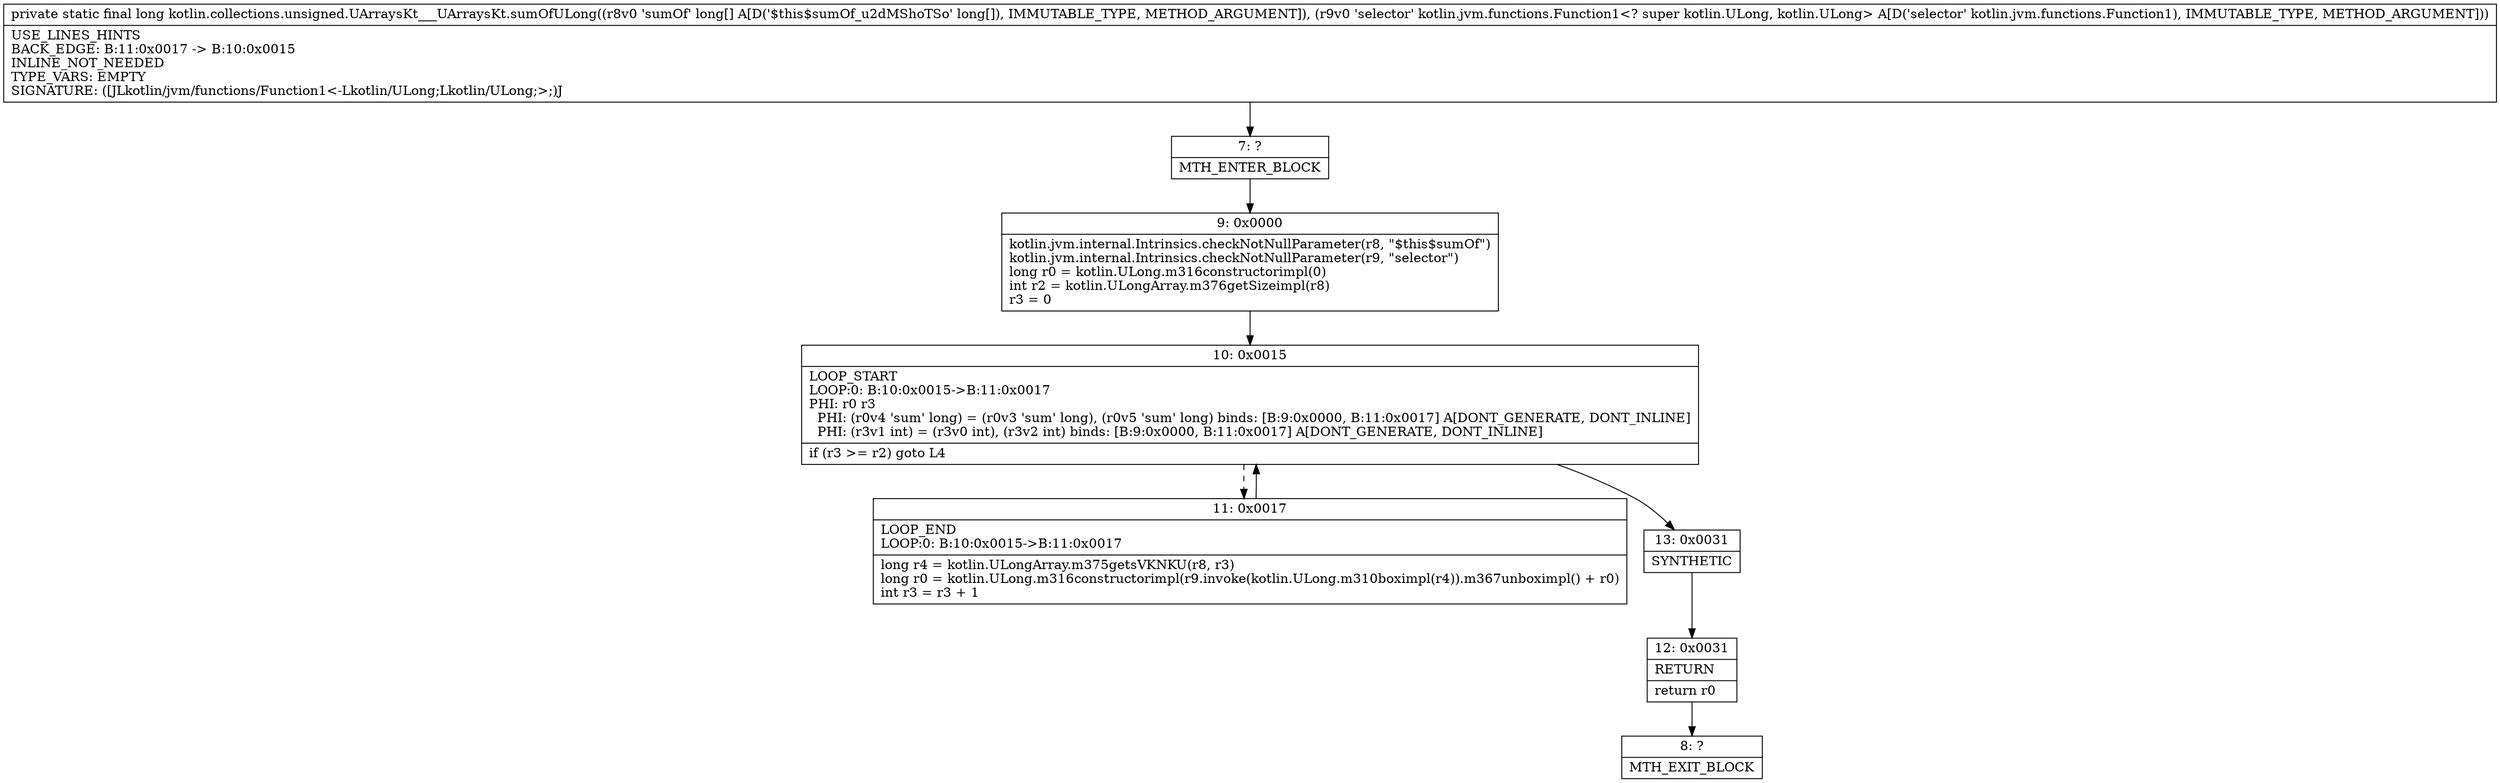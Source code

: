 digraph "CFG forkotlin.collections.unsigned.UArraysKt___UArraysKt.sumOfULong([JLkotlin\/jvm\/functions\/Function1;)J" {
Node_7 [shape=record,label="{7\:\ ?|MTH_ENTER_BLOCK\l}"];
Node_9 [shape=record,label="{9\:\ 0x0000|kotlin.jvm.internal.Intrinsics.checkNotNullParameter(r8, \"$this$sumOf\")\lkotlin.jvm.internal.Intrinsics.checkNotNullParameter(r9, \"selector\")\llong r0 = kotlin.ULong.m316constructorimpl(0)\lint r2 = kotlin.ULongArray.m376getSizeimpl(r8)\lr3 = 0\l}"];
Node_10 [shape=record,label="{10\:\ 0x0015|LOOP_START\lLOOP:0: B:10:0x0015\-\>B:11:0x0017\lPHI: r0 r3 \l  PHI: (r0v4 'sum' long) = (r0v3 'sum' long), (r0v5 'sum' long) binds: [B:9:0x0000, B:11:0x0017] A[DONT_GENERATE, DONT_INLINE]\l  PHI: (r3v1 int) = (r3v0 int), (r3v2 int) binds: [B:9:0x0000, B:11:0x0017] A[DONT_GENERATE, DONT_INLINE]\l|if (r3 \>= r2) goto L4\l}"];
Node_11 [shape=record,label="{11\:\ 0x0017|LOOP_END\lLOOP:0: B:10:0x0015\-\>B:11:0x0017\l|long r4 = kotlin.ULongArray.m375getsVKNKU(r8, r3)\llong r0 = kotlin.ULong.m316constructorimpl(r9.invoke(kotlin.ULong.m310boximpl(r4)).m367unboximpl() + r0)\lint r3 = r3 + 1\l}"];
Node_13 [shape=record,label="{13\:\ 0x0031|SYNTHETIC\l}"];
Node_12 [shape=record,label="{12\:\ 0x0031|RETURN\l|return r0\l}"];
Node_8 [shape=record,label="{8\:\ ?|MTH_EXIT_BLOCK\l}"];
MethodNode[shape=record,label="{private static final long kotlin.collections.unsigned.UArraysKt___UArraysKt.sumOfULong((r8v0 'sumOf' long[] A[D('$this$sumOf_u2dMShoTSo' long[]), IMMUTABLE_TYPE, METHOD_ARGUMENT]), (r9v0 'selector' kotlin.jvm.functions.Function1\<? super kotlin.ULong, kotlin.ULong\> A[D('selector' kotlin.jvm.functions.Function1), IMMUTABLE_TYPE, METHOD_ARGUMENT]))  | USE_LINES_HINTS\lBACK_EDGE: B:11:0x0017 \-\> B:10:0x0015\lINLINE_NOT_NEEDED\lTYPE_VARS: EMPTY\lSIGNATURE: ([JLkotlin\/jvm\/functions\/Function1\<\-Lkotlin\/ULong;Lkotlin\/ULong;\>;)J\l}"];
MethodNode -> Node_7;Node_7 -> Node_9;
Node_9 -> Node_10;
Node_10 -> Node_11[style=dashed];
Node_10 -> Node_13;
Node_11 -> Node_10;
Node_13 -> Node_12;
Node_12 -> Node_8;
}

